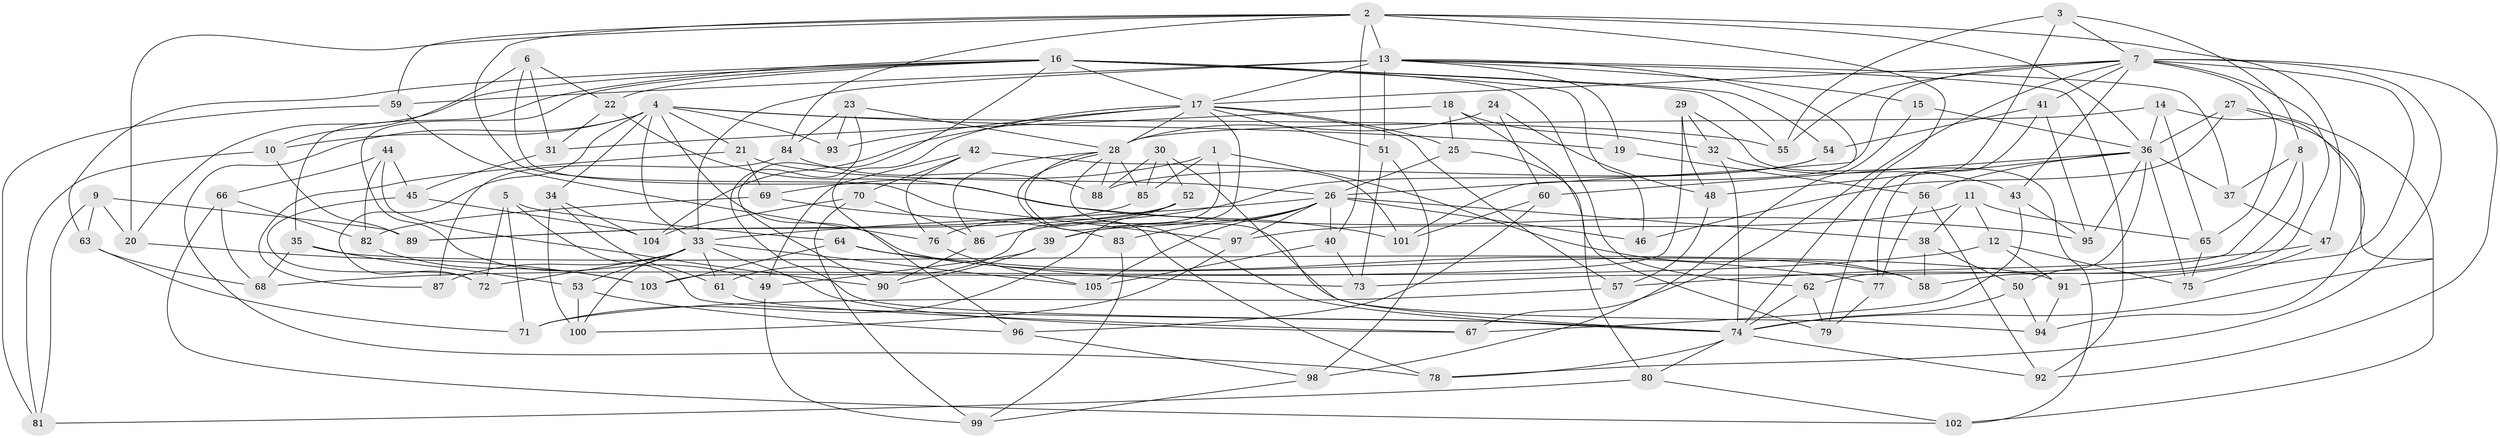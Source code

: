 // original degree distribution, {4: 1.0}
// Generated by graph-tools (version 1.1) at 2025/53/03/04/25 22:53:42]
// undirected, 105 vertices, 243 edges
graph export_dot {
  node [color=gray90,style=filled];
  1;
  2;
  3;
  4;
  5;
  6;
  7;
  8;
  9;
  10;
  11;
  12;
  13;
  14;
  15;
  16;
  17;
  18;
  19;
  20;
  21;
  22;
  23;
  24;
  25;
  26;
  27;
  28;
  29;
  30;
  31;
  32;
  33;
  34;
  35;
  36;
  37;
  38;
  39;
  40;
  41;
  42;
  43;
  44;
  45;
  46;
  47;
  48;
  49;
  50;
  51;
  52;
  53;
  54;
  55;
  56;
  57;
  58;
  59;
  60;
  61;
  62;
  63;
  64;
  65;
  66;
  67;
  68;
  69;
  70;
  71;
  72;
  73;
  74;
  75;
  76;
  77;
  78;
  79;
  80;
  81;
  82;
  83;
  84;
  85;
  86;
  87;
  88;
  89;
  90;
  91;
  92;
  93;
  94;
  95;
  96;
  97;
  98;
  99;
  100;
  101;
  102;
  103;
  104;
  105;
  1 -- 58 [weight=1.0];
  1 -- 61 [weight=1.0];
  1 -- 69 [weight=1.0];
  1 -- 85 [weight=1.0];
  2 -- 13 [weight=2.0];
  2 -- 20 [weight=1.0];
  2 -- 36 [weight=1.0];
  2 -- 40 [weight=1.0];
  2 -- 47 [weight=1.0];
  2 -- 59 [weight=1.0];
  2 -- 74 [weight=1.0];
  2 -- 84 [weight=1.0];
  2 -- 97 [weight=1.0];
  3 -- 7 [weight=1.0];
  3 -- 8 [weight=1.0];
  3 -- 55 [weight=1.0];
  3 -- 79 [weight=1.0];
  4 -- 10 [weight=1.0];
  4 -- 19 [weight=2.0];
  4 -- 21 [weight=1.0];
  4 -- 33 [weight=1.0];
  4 -- 34 [weight=1.0];
  4 -- 55 [weight=1.0];
  4 -- 58 [weight=1.0];
  4 -- 72 [weight=1.0];
  4 -- 78 [weight=1.0];
  4 -- 93 [weight=2.0];
  5 -- 64 [weight=1.0];
  5 -- 71 [weight=1.0];
  5 -- 72 [weight=1.0];
  5 -- 74 [weight=1.0];
  6 -- 10 [weight=1.0];
  6 -- 22 [weight=1.0];
  6 -- 31 [weight=1.0];
  6 -- 95 [weight=1.0];
  7 -- 17 [weight=1.0];
  7 -- 26 [weight=1.0];
  7 -- 41 [weight=1.0];
  7 -- 43 [weight=1.0];
  7 -- 55 [weight=1.0];
  7 -- 58 [weight=1.0];
  7 -- 65 [weight=1.0];
  7 -- 67 [weight=1.0];
  7 -- 78 [weight=1.0];
  7 -- 91 [weight=1.0];
  7 -- 92 [weight=1.0];
  8 -- 37 [weight=1.0];
  8 -- 62 [weight=1.0];
  8 -- 73 [weight=1.0];
  9 -- 20 [weight=1.0];
  9 -- 63 [weight=1.0];
  9 -- 81 [weight=1.0];
  9 -- 89 [weight=1.0];
  10 -- 81 [weight=1.0];
  10 -- 89 [weight=1.0];
  11 -- 12 [weight=1.0];
  11 -- 38 [weight=1.0];
  11 -- 65 [weight=1.0];
  11 -- 97 [weight=1.0];
  12 -- 68 [weight=1.0];
  12 -- 75 [weight=1.0];
  12 -- 91 [weight=1.0];
  13 -- 15 [weight=1.0];
  13 -- 17 [weight=1.0];
  13 -- 19 [weight=1.0];
  13 -- 33 [weight=2.0];
  13 -- 37 [weight=1.0];
  13 -- 51 [weight=1.0];
  13 -- 59 [weight=1.0];
  13 -- 92 [weight=1.0];
  13 -- 101 [weight=1.0];
  14 -- 28 [weight=1.0];
  14 -- 36 [weight=1.0];
  14 -- 65 [weight=1.0];
  14 -- 94 [weight=1.0];
  15 -- 36 [weight=2.0];
  15 -- 98 [weight=1.0];
  16 -- 17 [weight=1.0];
  16 -- 20 [weight=1.0];
  16 -- 22 [weight=1.0];
  16 -- 35 [weight=1.0];
  16 -- 46 [weight=2.0];
  16 -- 49 [weight=1.0];
  16 -- 54 [weight=1.0];
  16 -- 55 [weight=1.0];
  16 -- 62 [weight=1.0];
  16 -- 63 [weight=1.0];
  16 -- 90 [weight=1.0];
  17 -- 25 [weight=1.0];
  17 -- 28 [weight=2.0];
  17 -- 39 [weight=1.0];
  17 -- 51 [weight=1.0];
  17 -- 57 [weight=1.0];
  17 -- 93 [weight=1.0];
  17 -- 96 [weight=1.0];
  17 -- 104 [weight=1.0];
  18 -- 25 [weight=1.0];
  18 -- 31 [weight=1.0];
  18 -- 32 [weight=1.0];
  18 -- 80 [weight=1.0];
  19 -- 56 [weight=1.0];
  20 -- 103 [weight=1.0];
  21 -- 26 [weight=1.0];
  21 -- 69 [weight=1.0];
  21 -- 87 [weight=1.0];
  22 -- 31 [weight=1.0];
  22 -- 101 [weight=1.0];
  23 -- 28 [weight=1.0];
  23 -- 74 [weight=1.0];
  23 -- 84 [weight=1.0];
  23 -- 93 [weight=1.0];
  24 -- 28 [weight=2.0];
  24 -- 48 [weight=1.0];
  24 -- 60 [weight=1.0];
  25 -- 26 [weight=1.0];
  25 -- 79 [weight=1.0];
  26 -- 33 [weight=1.0];
  26 -- 38 [weight=1.0];
  26 -- 39 [weight=1.0];
  26 -- 40 [weight=1.0];
  26 -- 46 [weight=1.0];
  26 -- 83 [weight=2.0];
  26 -- 97 [weight=1.0];
  26 -- 105 [weight=1.0];
  27 -- 36 [weight=1.0];
  27 -- 46 [weight=1.0];
  27 -- 74 [weight=1.0];
  27 -- 102 [weight=1.0];
  28 -- 74 [weight=1.0];
  28 -- 78 [weight=1.0];
  28 -- 85 [weight=1.0];
  28 -- 86 [weight=1.0];
  28 -- 88 [weight=1.0];
  28 -- 94 [weight=1.0];
  29 -- 32 [weight=1.0];
  29 -- 48 [weight=1.0];
  29 -- 102 [weight=1.0];
  29 -- 103 [weight=1.0];
  30 -- 52 [weight=1.0];
  30 -- 74 [weight=1.0];
  30 -- 85 [weight=1.0];
  30 -- 88 [weight=1.0];
  31 -- 45 [weight=1.0];
  32 -- 43 [weight=1.0];
  32 -- 74 [weight=1.0];
  33 -- 53 [weight=1.0];
  33 -- 61 [weight=1.0];
  33 -- 67 [weight=1.0];
  33 -- 72 [weight=1.0];
  33 -- 87 [weight=2.0];
  33 -- 100 [weight=1.0];
  33 -- 105 [weight=1.0];
  34 -- 61 [weight=1.0];
  34 -- 100 [weight=1.0];
  34 -- 104 [weight=1.0];
  35 -- 53 [weight=1.0];
  35 -- 68 [weight=1.0];
  35 -- 91 [weight=1.0];
  36 -- 37 [weight=1.0];
  36 -- 48 [weight=1.0];
  36 -- 50 [weight=1.0];
  36 -- 56 [weight=1.0];
  36 -- 60 [weight=1.0];
  36 -- 75 [weight=1.0];
  36 -- 95 [weight=1.0];
  37 -- 47 [weight=1.0];
  38 -- 50 [weight=1.0];
  38 -- 58 [weight=1.0];
  39 -- 49 [weight=1.0];
  39 -- 90 [weight=1.0];
  40 -- 73 [weight=1.0];
  40 -- 105 [weight=1.0];
  41 -- 54 [weight=1.0];
  41 -- 77 [weight=1.0];
  41 -- 95 [weight=1.0];
  42 -- 49 [weight=1.0];
  42 -- 70 [weight=1.0];
  42 -- 76 [weight=1.0];
  42 -- 101 [weight=1.0];
  43 -- 67 [weight=1.0];
  43 -- 95 [weight=1.0];
  44 -- 45 [weight=1.0];
  44 -- 66 [weight=1.0];
  44 -- 82 [weight=1.0];
  44 -- 90 [weight=1.0];
  45 -- 72 [weight=1.0];
  45 -- 104 [weight=1.0];
  47 -- 57 [weight=1.0];
  47 -- 75 [weight=1.0];
  48 -- 57 [weight=1.0];
  49 -- 99 [weight=1.0];
  50 -- 74 [weight=1.0];
  50 -- 94 [weight=1.0];
  51 -- 73 [weight=1.0];
  51 -- 98 [weight=1.0];
  52 -- 71 [weight=1.0];
  52 -- 76 [weight=1.0];
  52 -- 89 [weight=1.0];
  53 -- 96 [weight=1.0];
  53 -- 100 [weight=1.0];
  54 -- 86 [weight=1.0];
  54 -- 88 [weight=1.0];
  56 -- 77 [weight=1.0];
  56 -- 92 [weight=1.0];
  57 -- 71 [weight=1.0];
  59 -- 76 [weight=1.0];
  59 -- 81 [weight=1.0];
  60 -- 96 [weight=1.0];
  60 -- 101 [weight=1.0];
  61 -- 67 [weight=1.0];
  62 -- 74 [weight=1.0];
  62 -- 79 [weight=1.0];
  63 -- 68 [weight=1.0];
  63 -- 71 [weight=1.0];
  64 -- 73 [weight=1.0];
  64 -- 77 [weight=1.0];
  64 -- 103 [weight=1.0];
  65 -- 75 [weight=1.0];
  66 -- 68 [weight=1.0];
  66 -- 82 [weight=1.0];
  66 -- 102 [weight=1.0];
  69 -- 82 [weight=1.0];
  69 -- 83 [weight=1.0];
  70 -- 86 [weight=1.0];
  70 -- 99 [weight=1.0];
  70 -- 104 [weight=1.0];
  74 -- 78 [weight=1.0];
  74 -- 80 [weight=1.0];
  74 -- 92 [weight=1.0];
  76 -- 105 [weight=1.0];
  77 -- 79 [weight=1.0];
  80 -- 81 [weight=1.0];
  80 -- 102 [weight=1.0];
  82 -- 103 [weight=1.0];
  83 -- 99 [weight=1.0];
  84 -- 87 [weight=1.0];
  84 -- 88 [weight=1.0];
  85 -- 89 [weight=1.0];
  86 -- 90 [weight=1.0];
  91 -- 94 [weight=1.0];
  96 -- 98 [weight=1.0];
  97 -- 100 [weight=1.0];
  98 -- 99 [weight=1.0];
}
